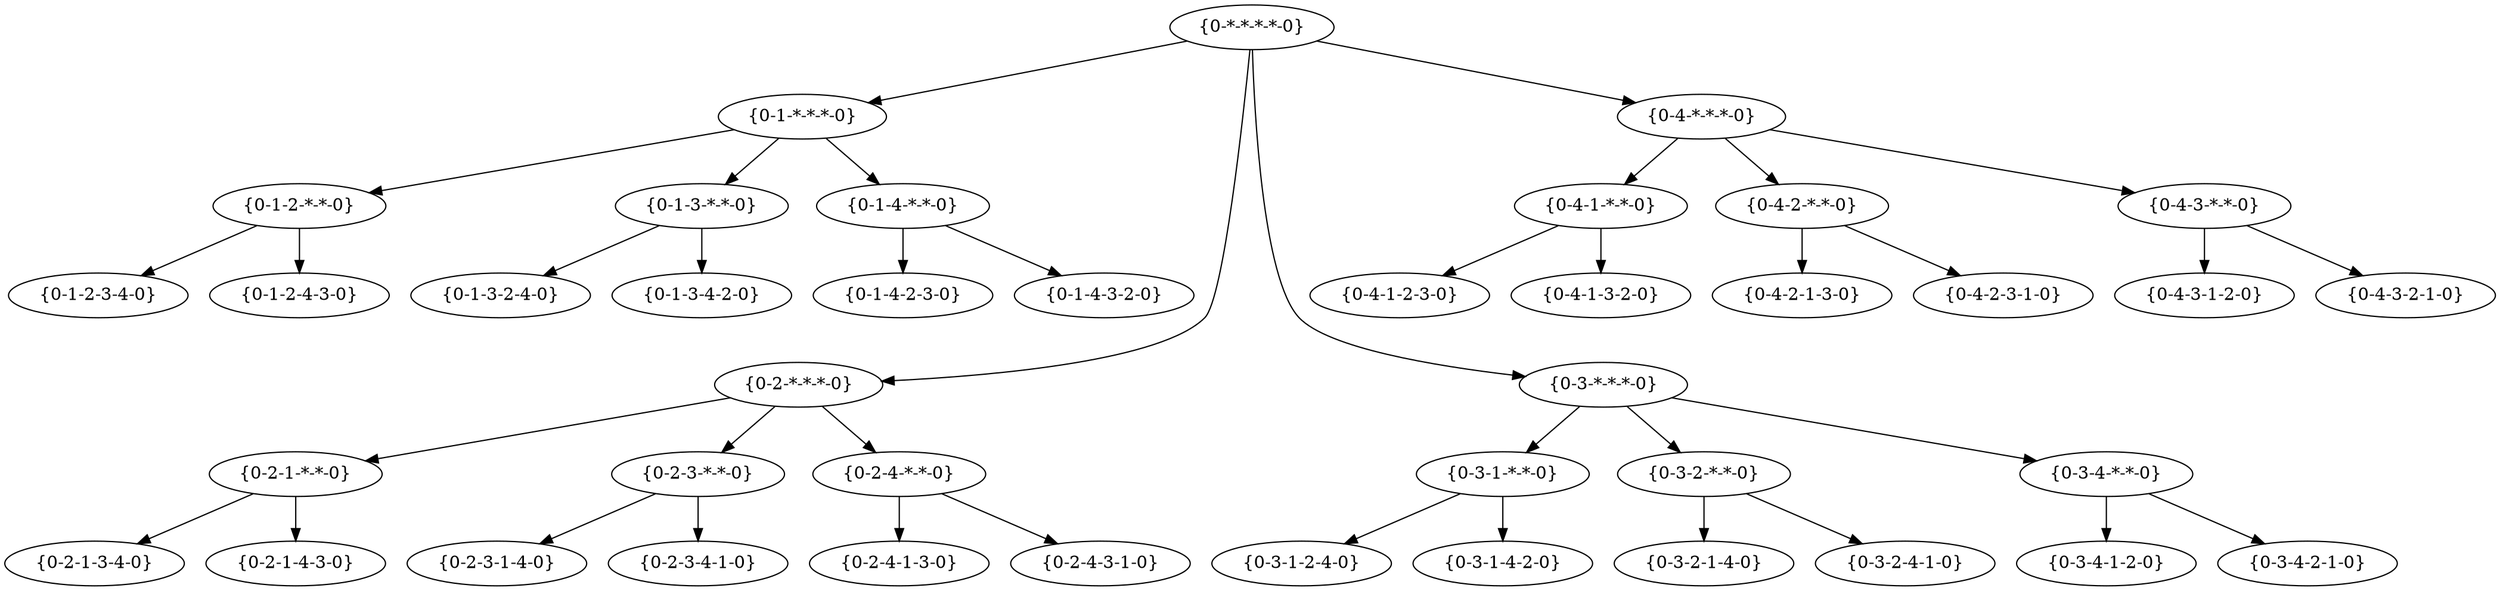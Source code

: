 digraph {
	rankdir = TB;
	ordering = out;


	{ rank=same; "{0-2-*-*-*-0}";  "{0-3-*-*-*-0}"; "x";}

	subgraph fixPos {
		"{0-1-2-3-4-0}"->"x" [style="invis"];
		"x" [style="invis"];
	}
	
	subgraph g1 {
		"{0-*-*-*-*-0}"->"{0-1-*-*-*-0}"
		"{0-1-*-*-*-0}"->"{0-1-2-*-*-0}"
		"{0-1-*-*-*-0}"->"{0-1-3-*-*-0}"
		"{0-1-*-*-*-0}"->"{0-1-4-*-*-0}"
		"{0-1-2-*-*-0}"->"{0-1-2-3-4-0}"
		"{0-1-2-*-*-0}"->"{0-1-2-4-3-0}"
		"{0-1-3-*-*-0}"->"{0-1-3-2-4-0}"
		"{0-1-3-*-*-0}"->"{0-1-3-4-2-0}"
		"{0-1-4-*-*-0}"->"{0-1-4-2-3-0}"
		"{0-1-4-*-*-0}"->"{0-1-4-3-2-0}"
	}


	subgraph g2 {
		"{0-*-*-*-*-0}"->"{0-2-*-*-*-0}"
		"{0-2-*-*-*-0}"->"{0-2-1-*-*-0}"
		"{0-2-*-*-*-0}"->"{0-2-3-*-*-0}"
		"{0-2-*-*-*-0}"->"{0-2-4-*-*-0}"
		"{0-2-1-*-*-0}"->"{0-2-1-3-4-0}"
		"{0-2-1-*-*-0}"->"{0-2-1-4-3-0}"
		"{0-2-3-*-*-0}"->"{0-2-3-1-4-0}"
		"{0-2-3-*-*-0}"->"{0-2-3-4-1-0}"
		"{0-2-4-*-*-0}"->"{0-2-4-1-3-0}"
		"{0-2-4-*-*-0}"->"{0-2-4-3-1-0}"
	}

	subgraph g3 {
		"{0-*-*-*-*-0}"->"{0-3-*-*-*-0}"
		"{0-3-*-*-*-0}"->"{0-3-1-*-*-0}"
		"{0-3-*-*-*-0}"->"{0-3-2-*-*-0}"
		"{0-3-*-*-*-0}"->"{0-3-4-*-*-0}"
		"{0-3-1-*-*-0}"->"{0-3-1-2-4-0}"
		"{0-3-1-*-*-0}"->"{0-3-1-4-2-0}"
		"{0-3-2-*-*-0}"->"{0-3-2-1-4-0}"
		"{0-3-2-*-*-0}"->"{0-3-2-4-1-0}"
		"{0-3-4-*-*-0}"->"{0-3-4-1-2-0}"
		"{0-3-4-*-*-0}"->"{0-3-4-2-1-0}"
	}

	subgraph g4 {
		"{0-*-*-*-*-0}"->"{0-4-*-*-*-0}"
		"{0-4-*-*-*-0}"->"{0-4-1-*-*-0}"
		"{0-4-*-*-*-0}"->"{0-4-2-*-*-0}"
		"{0-4-*-*-*-0}"->"{0-4-3-*-*-0}"
		"{0-4-1-*-*-0}"->"{0-4-1-2-3-0}"
		"{0-4-1-*-*-0}"->"{0-4-1-3-2-0}"
		"{0-4-2-*-*-0}"->"{0-4-2-1-3-0}"
		"{0-4-2-*-*-0}"->"{0-4-2-3-1-0}"
		"{0-4-3-*-*-0}"->"{0-4-3-1-2-0}"
		"{0-4-3-*-*-0}"->"{0-4-3-2-1-0}"
	}
}
